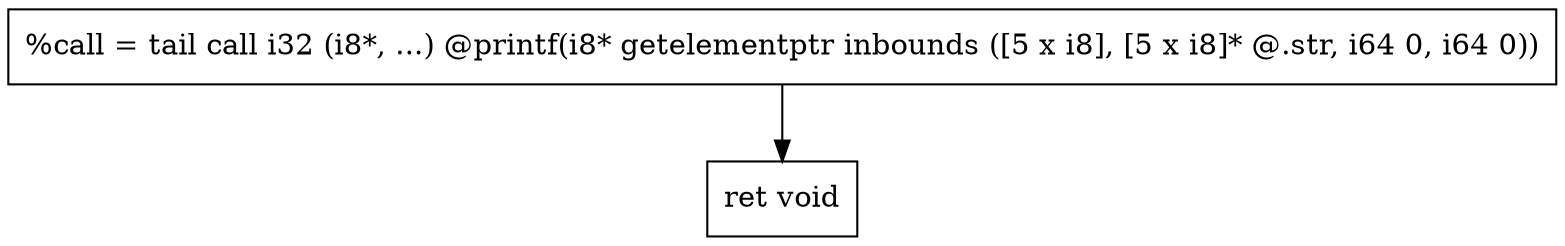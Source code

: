digraph "CDFG for'func' function" {
	Node0x5640df3bb7a0[shape=record, label="  %call = tail call i32 (i8*, ...) @printf(i8* getelementptr inbounds ([5 x i8], [5 x i8]* @.str, i64 0, i64 0))"]
	Node0x5640df3bb860[shape=record, label="  ret void"]
	Node0x5640df3bb7a0 -> Node0x5640df3bb860
edge [color=red]
}
